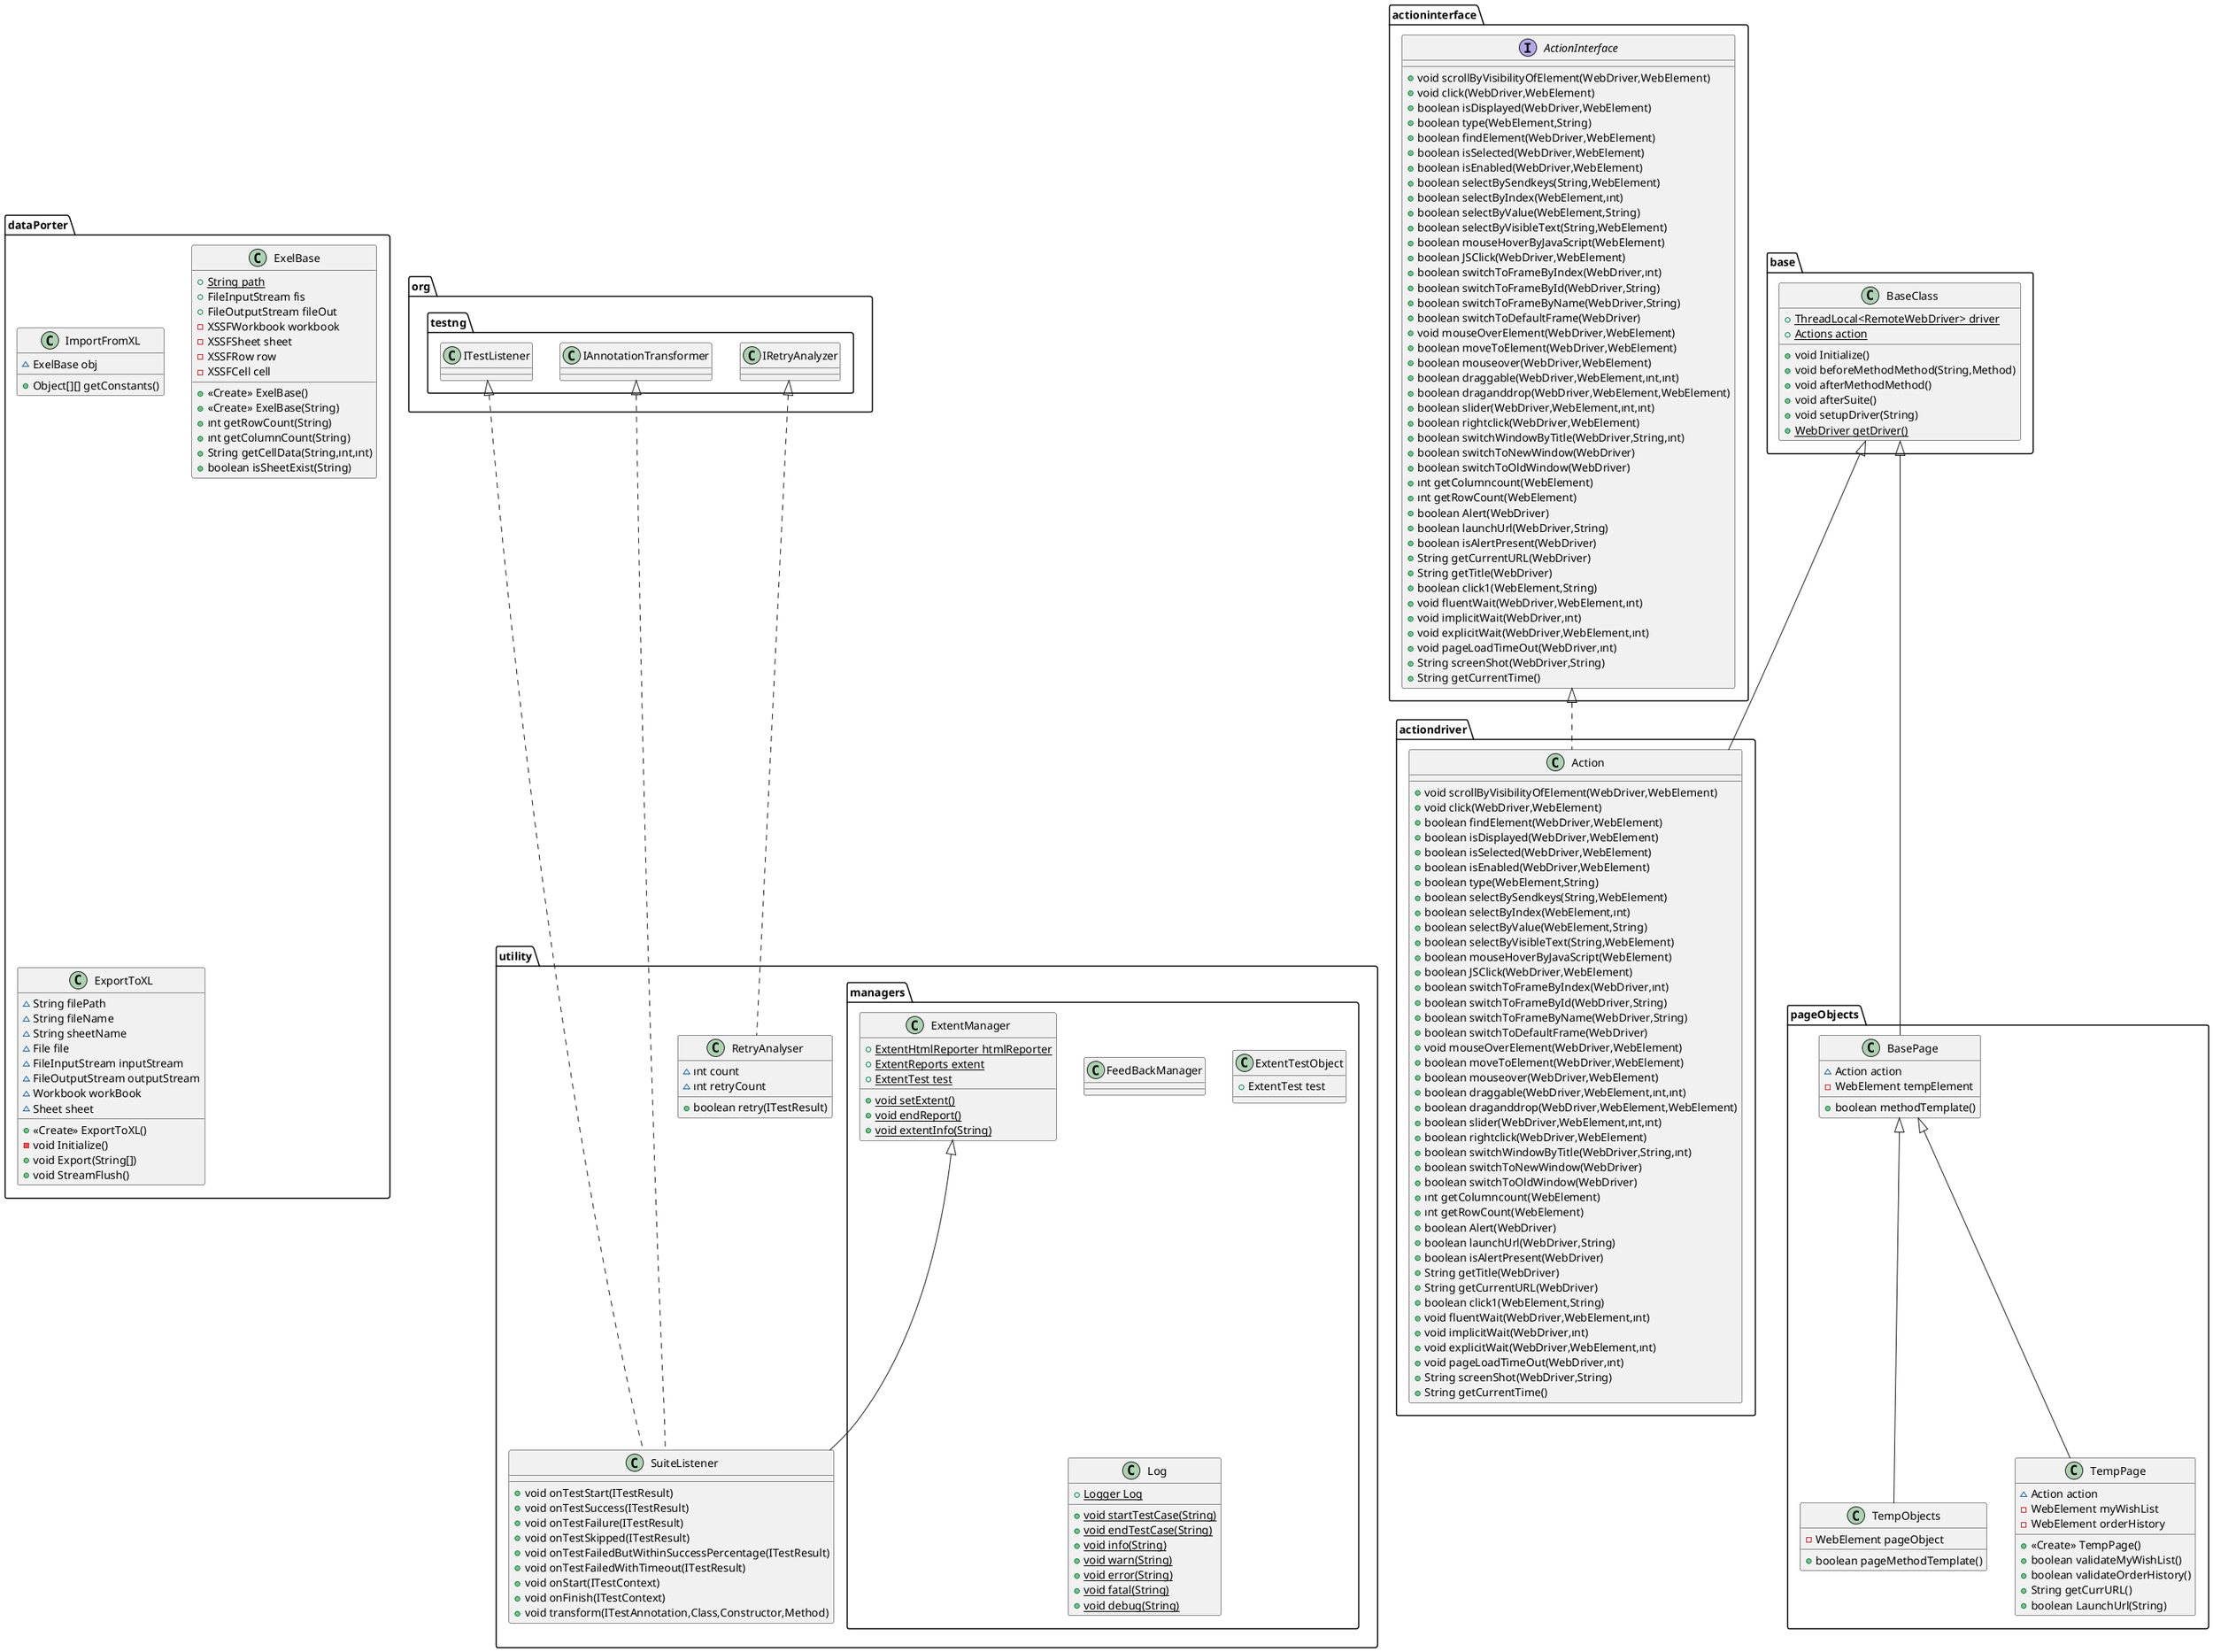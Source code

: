 @startuml
class dataPorter.ImportFromXL {
~ ExelBase obj
+ Object[][] getConstants()
}
class utility.managers.FeedBackManager {
}
class utility.SuiteListener {
+ void onTestStart(ITestResult)
+ void onTestSuccess(ITestResult)
+ void onTestFailure(ITestResult)
+ void onTestSkipped(ITestResult)
+ void onTestFailedButWithinSuccessPercentage(ITestResult)
+ void onTestFailedWithTimeout(ITestResult)
+ void onStart(ITestContext)
+ void onFinish(ITestContext)
+ void transform(ITestAnnotation,Class,Constructor,Method)
}
class utility.RetryAnalyser {
~ ınt count
~ ınt retryCount
+ boolean retry(ITestResult)
}
interface actioninterface.ActionInterface {
+ void scrollByVisibilityOfElement(WebDriver,WebElement)
+ void click(WebDriver,WebElement)
+ boolean isDisplayed(WebDriver,WebElement)
+ boolean type(WebElement,String)
+ boolean findElement(WebDriver,WebElement)
+ boolean isSelected(WebDriver,WebElement)
+ boolean isEnabled(WebDriver,WebElement)
+ boolean selectBySendkeys(String,WebElement)
+ boolean selectByIndex(WebElement,ınt)
+ boolean selectByValue(WebElement,String)
+ boolean selectByVisibleText(String,WebElement)
+ boolean mouseHoverByJavaScript(WebElement)
+ boolean JSClick(WebDriver,WebElement)
+ boolean switchToFrameByIndex(WebDriver,ınt)
+ boolean switchToFrameById(WebDriver,String)
+ boolean switchToFrameByName(WebDriver,String)
+ boolean switchToDefaultFrame(WebDriver)
+ void mouseOverElement(WebDriver,WebElement)
+ boolean moveToElement(WebDriver,WebElement)
+ boolean mouseover(WebDriver,WebElement)
+ boolean draggable(WebDriver,WebElement,ınt,ınt)
+ boolean draganddrop(WebDriver,WebElement,WebElement)
+ boolean slider(WebDriver,WebElement,ınt,ınt)
+ boolean rightclick(WebDriver,WebElement)
+ boolean switchWindowByTitle(WebDriver,String,ınt)
+ boolean switchToNewWindow(WebDriver)
+ boolean switchToOldWindow(WebDriver)
+ ınt getColumncount(WebElement)
+ ınt getRowCount(WebElement)
+ boolean Alert(WebDriver)
+ boolean launchUrl(WebDriver,String)
+ boolean isAlertPresent(WebDriver)
+ String getCurrentURL(WebDriver)
+ String getTitle(WebDriver)
+ boolean click1(WebElement,String)
+ void fluentWait(WebDriver,WebElement,ınt)
+ void implicitWait(WebDriver,ınt)
+ void explicitWait(WebDriver,WebElement,ınt)
+ void pageLoadTimeOut(WebDriver,ınt)
+ String screenShot(WebDriver,String)
+ String getCurrentTime()
}
class dataPorter.ExelBase {
+ {static} String path
+ FileInputStream fis
+ FileOutputStream fileOut
- XSSFWorkbook workbook
- XSSFSheet sheet
- XSSFRow row
- XSSFCell cell
+ <<Create>> ExelBase()
+ <<Create>> ExelBase(String)
+ ınt getRowCount(String)
+ ınt getColumnCount(String)
+ String getCellData(String,ınt,ınt)
+ boolean isSheetExist(String)
}
class dataPorter.ExportToXL {
~ String filePath
~ String fileName
~ String sheetName
~ File file
~ FileInputStream inputStream
~ FileOutputStream outputStream
~ Workbook workBook
~ Sheet sheet
+ <<Create>> ExportToXL()
- void Initialize()
+ void Export(String[])
+ void StreamFlush()
}
class utility.managers.ExtentTestObject {
+ ExtentTest test
}
class pageObjects.TempObjects {
- WebElement pageObject
+ boolean pageMethodTemplate()
}
class utility.managers.ExtentManager {
+ {static} ExtentHtmlReporter htmlReporter
+ {static} ExtentReports extent
+ {static} ExtentTest test
+ {static} void setExtent()
+ {static} void endReport()
+ {static} void extentInfo(String)
}
class pageObjects.BasePage {
~ Action action
- WebElement tempElement
+ boolean methodTemplate()
}
class utility.managers.Log {
+ {static} Logger Log
+ {static} void startTestCase(String)
+ {static} void endTestCase(String)
+ {static} void info(String)
+ {static} void warn(String)
+ {static} void error(String)
+ {static} void fatal(String)
+ {static} void debug(String)
}
class pageObjects.TempPage {
~ Action action
- WebElement myWishList
- WebElement orderHistory
+ <<Create>> TempPage()
+ boolean validateMyWishList()
+ boolean validateOrderHistory()
+ String getCurrURL()
+ boolean LaunchUrl(String)
}
class base.BaseClass {
+ {static} ThreadLocal<RemoteWebDriver> driver
+ {static} Actions action
+ void Initialize()
+ void beforeMethodMethod(String,Method)
+ void afterMethodMethod()
+ void afterSuite()
+ void setupDriver(String)
+ {static} WebDriver getDriver()
}
class actiondriver.Action {
+ void scrollByVisibilityOfElement(WebDriver,WebElement)
+ void click(WebDriver,WebElement)
+ boolean findElement(WebDriver,WebElement)
+ boolean isDisplayed(WebDriver,WebElement)
+ boolean isSelected(WebDriver,WebElement)
+ boolean isEnabled(WebDriver,WebElement)
+ boolean type(WebElement,String)
+ boolean selectBySendkeys(String,WebElement)
+ boolean selectByIndex(WebElement,ınt)
+ boolean selectByValue(WebElement,String)
+ boolean selectByVisibleText(String,WebElement)
+ boolean mouseHoverByJavaScript(WebElement)
+ boolean JSClick(WebDriver,WebElement)
+ boolean switchToFrameByIndex(WebDriver,ınt)
+ boolean switchToFrameById(WebDriver,String)
+ boolean switchToFrameByName(WebDriver,String)
+ boolean switchToDefaultFrame(WebDriver)
+ void mouseOverElement(WebDriver,WebElement)
+ boolean moveToElement(WebDriver,WebElement)
+ boolean mouseover(WebDriver,WebElement)
+ boolean draggable(WebDriver,WebElement,ınt,ınt)
+ boolean draganddrop(WebDriver,WebElement,WebElement)
+ boolean slider(WebDriver,WebElement,ınt,ınt)
+ boolean rightclick(WebDriver,WebElement)
+ boolean switchWindowByTitle(WebDriver,String,ınt)
+ boolean switchToNewWindow(WebDriver)
+ boolean switchToOldWindow(WebDriver)
+ ınt getColumncount(WebElement)
+ ınt getRowCount(WebElement)
+ boolean Alert(WebDriver)
+ boolean launchUrl(WebDriver,String)
+ boolean isAlertPresent(WebDriver)
+ String getTitle(WebDriver)
+ String getCurrentURL(WebDriver)
+ boolean click1(WebElement,String)
+ void fluentWait(WebDriver,WebElement,ınt)
+ void implicitWait(WebDriver,ınt)
+ void explicitWait(WebDriver,WebElement,ınt)
+ void pageLoadTimeOut(WebDriver,ınt)
+ String screenShot(WebDriver,String)
+ String getCurrentTime()
}


org.testng.ITestListener <|.. utility.SuiteListener
org.testng.IAnnotationTransformer <|.. utility.SuiteListener
utility.managers.ExtentManager <|-- utility.SuiteListener
org.testng.IRetryAnalyzer <|.. utility.RetryAnalyser
pageObjects.BasePage <|-- pageObjects.TempObjects
base.BaseClass <|-- pageObjects.BasePage
pageObjects.BasePage <|-- pageObjects.TempPage
actioninterface.ActionInterface <|.. actiondriver.Action
base.BaseClass <|-- actiondriver.Action
@enduml